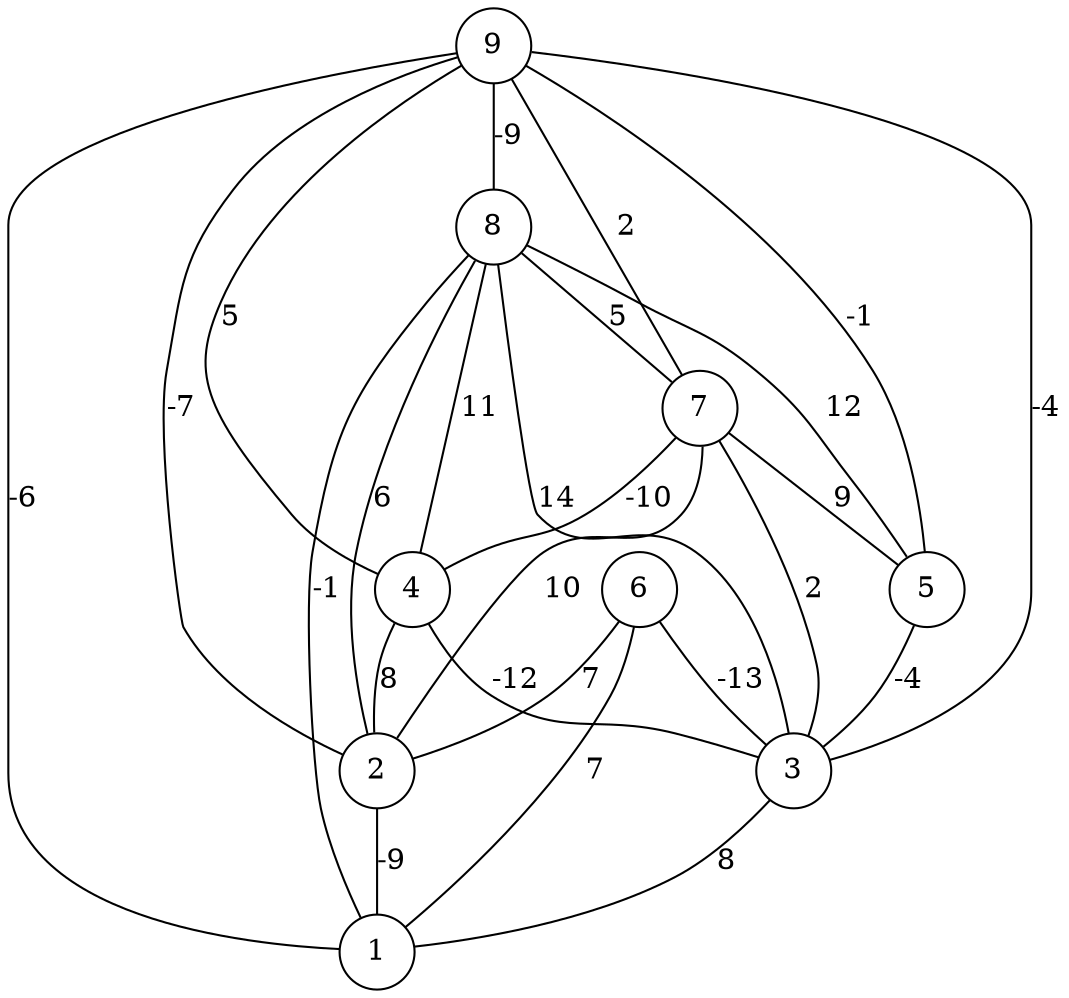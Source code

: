 graph { 
	 fontname="Helvetica,Arial,sans-serif" 
	 node [shape = circle]; 
	 9 -- 1 [label = "-6"];
	 9 -- 2 [label = "-7"];
	 9 -- 3 [label = "-4"];
	 9 -- 4 [label = "5"];
	 9 -- 5 [label = "-1"];
	 9 -- 7 [label = "2"];
	 9 -- 8 [label = "-9"];
	 8 -- 1 [label = "-1"];
	 8 -- 2 [label = "6"];
	 8 -- 3 [label = "14"];
	 8 -- 4 [label = "11"];
	 8 -- 5 [label = "12"];
	 8 -- 7 [label = "5"];
	 7 -- 2 [label = "10"];
	 7 -- 3 [label = "2"];
	 7 -- 4 [label = "-10"];
	 7 -- 5 [label = "9"];
	 6 -- 1 [label = "7"];
	 6 -- 2 [label = "7"];
	 6 -- 3 [label = "-13"];
	 5 -- 3 [label = "-4"];
	 4 -- 2 [label = "8"];
	 4 -- 3 [label = "-12"];
	 3 -- 1 [label = "8"];
	 2 -- 1 [label = "-9"];
	 1;
	 2;
	 3;
	 4;
	 5;
	 6;
	 7;
	 8;
	 9;
}
